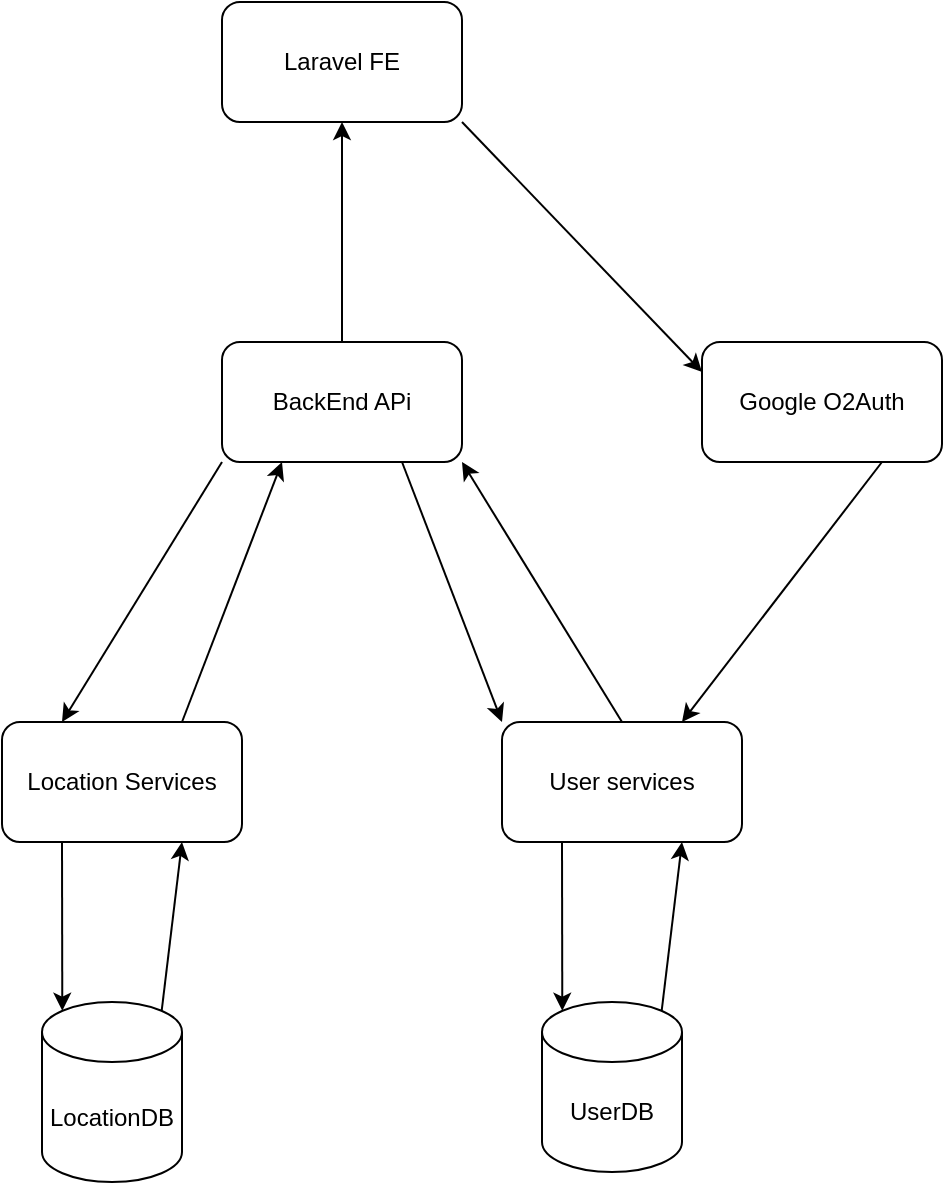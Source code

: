 <mxfile version="20.0.1" type="device"><diagram id="lGNGHo5Z7xTpdmdCHTCW" name="Page-1"><mxGraphModel dx="1422" dy="804" grid="1" gridSize="10" guides="1" tooltips="1" connect="1" arrows="1" fold="1" page="1" pageScale="1" pageWidth="827" pageHeight="1169" math="0" shadow="0"><root><mxCell id="0"/><mxCell id="1" parent="0"/><mxCell id="YLoFFUZg1ODngAt_IAqU-1" value="BackEnd APi" style="rounded=1;whiteSpace=wrap;html=1;" vertex="1" parent="1"><mxGeometry x="330" y="190" width="120" height="60" as="geometry"/></mxCell><mxCell id="YLoFFUZg1ODngAt_IAqU-2" value="Location Services" style="rounded=1;whiteSpace=wrap;html=1;" vertex="1" parent="1"><mxGeometry x="220" y="380" width="120" height="60" as="geometry"/></mxCell><mxCell id="YLoFFUZg1ODngAt_IAqU-3" value="LocationDB" style="shape=cylinder3;whiteSpace=wrap;html=1;boundedLbl=1;backgroundOutline=1;size=15;" vertex="1" parent="1"><mxGeometry x="240" y="520" width="70" height="90" as="geometry"/></mxCell><mxCell id="YLoFFUZg1ODngAt_IAqU-4" value="" style="endArrow=classic;html=1;rounded=0;exitX=0;exitY=1;exitDx=0;exitDy=0;entryX=0.25;entryY=0;entryDx=0;entryDy=0;" edge="1" parent="1" source="YLoFFUZg1ODngAt_IAqU-1" target="YLoFFUZg1ODngAt_IAqU-2"><mxGeometry width="50" height="50" relative="1" as="geometry"><mxPoint x="460" y="350" as="sourcePoint"/><mxPoint x="510" y="300" as="targetPoint"/></mxGeometry></mxCell><mxCell id="YLoFFUZg1ODngAt_IAqU-5" value="" style="endArrow=classic;html=1;rounded=0;exitX=0.25;exitY=1;exitDx=0;exitDy=0;entryX=0.145;entryY=0;entryDx=0;entryDy=4.35;entryPerimeter=0;" edge="1" parent="1" source="YLoFFUZg1ODngAt_IAqU-2" target="YLoFFUZg1ODngAt_IAqU-3"><mxGeometry width="50" height="50" relative="1" as="geometry"><mxPoint x="310" y="520" as="sourcePoint"/><mxPoint x="360" y="470" as="targetPoint"/></mxGeometry></mxCell><mxCell id="YLoFFUZg1ODngAt_IAqU-6" value="" style="endArrow=classic;html=1;rounded=0;exitX=0.855;exitY=0;exitDx=0;exitDy=4.35;exitPerimeter=0;entryX=0.75;entryY=1;entryDx=0;entryDy=0;" edge="1" parent="1" source="YLoFFUZg1ODngAt_IAqU-3" target="YLoFFUZg1ODngAt_IAqU-2"><mxGeometry width="50" height="50" relative="1" as="geometry"><mxPoint x="330" y="520" as="sourcePoint"/><mxPoint x="380" y="470" as="targetPoint"/></mxGeometry></mxCell><mxCell id="YLoFFUZg1ODngAt_IAqU-7" value="" style="endArrow=classic;html=1;rounded=0;exitX=0.75;exitY=0;exitDx=0;exitDy=0;entryX=0.25;entryY=1;entryDx=0;entryDy=0;" edge="1" parent="1" source="YLoFFUZg1ODngAt_IAqU-2" target="YLoFFUZg1ODngAt_IAqU-1"><mxGeometry width="50" height="50" relative="1" as="geometry"><mxPoint x="360" y="390" as="sourcePoint"/><mxPoint x="410" y="340" as="targetPoint"/></mxGeometry></mxCell><mxCell id="YLoFFUZg1ODngAt_IAqU-8" value="" style="endArrow=classic;html=1;rounded=0;exitX=0.5;exitY=0;exitDx=0;exitDy=0;" edge="1" parent="1" source="YLoFFUZg1ODngAt_IAqU-1"><mxGeometry width="50" height="50" relative="1" as="geometry"><mxPoint x="390" y="160" as="sourcePoint"/><mxPoint x="390" y="80" as="targetPoint"/></mxGeometry></mxCell><mxCell id="YLoFFUZg1ODngAt_IAqU-9" value="Laravel FE" style="rounded=1;whiteSpace=wrap;html=1;" vertex="1" parent="1"><mxGeometry x="330" y="20" width="120" height="60" as="geometry"/></mxCell><mxCell id="YLoFFUZg1ODngAt_IAqU-10" value="User services" style="rounded=1;whiteSpace=wrap;html=1;" vertex="1" parent="1"><mxGeometry x="470" y="380" width="120" height="60" as="geometry"/></mxCell><mxCell id="YLoFFUZg1ODngAt_IAqU-11" value="UserDB" style="shape=cylinder3;whiteSpace=wrap;html=1;boundedLbl=1;backgroundOutline=1;size=15;" vertex="1" parent="1"><mxGeometry x="490" y="520" width="70" height="85" as="geometry"/></mxCell><mxCell id="YLoFFUZg1ODngAt_IAqU-12" value="" style="endArrow=classic;html=1;rounded=0;exitX=0.855;exitY=0;exitDx=0;exitDy=4.35;exitPerimeter=0;entryX=0.75;entryY=1;entryDx=0;entryDy=0;" edge="1" parent="1" source="YLoFFUZg1ODngAt_IAqU-11" target="YLoFFUZg1ODngAt_IAqU-10"><mxGeometry width="50" height="50" relative="1" as="geometry"><mxPoint x="620" y="550" as="sourcePoint"/><mxPoint x="670" y="500" as="targetPoint"/></mxGeometry></mxCell><mxCell id="YLoFFUZg1ODngAt_IAqU-13" value="" style="endArrow=classic;html=1;rounded=0;exitX=1;exitY=1;exitDx=0;exitDy=0;entryX=0;entryY=0.25;entryDx=0;entryDy=0;" edge="1" parent="1" source="YLoFFUZg1ODngAt_IAqU-9" target="YLoFFUZg1ODngAt_IAqU-14"><mxGeometry width="50" height="50" relative="1" as="geometry"><mxPoint x="630" y="540" as="sourcePoint"/><mxPoint x="590" y="290" as="targetPoint"/></mxGeometry></mxCell><mxCell id="YLoFFUZg1ODngAt_IAqU-14" value="Google O2Auth" style="rounded=1;whiteSpace=wrap;html=1;" vertex="1" parent="1"><mxGeometry x="570" y="190" width="120" height="60" as="geometry"/></mxCell><mxCell id="YLoFFUZg1ODngAt_IAqU-15" value="" style="endArrow=classic;html=1;rounded=0;exitX=0.75;exitY=1;exitDx=0;exitDy=0;entryX=0.75;entryY=0;entryDx=0;entryDy=0;" edge="1" parent="1" source="YLoFFUZg1ODngAt_IAqU-14" target="YLoFFUZg1ODngAt_IAqU-10"><mxGeometry width="50" height="50" relative="1" as="geometry"><mxPoint x="670" y="330" as="sourcePoint"/><mxPoint x="720" y="280" as="targetPoint"/></mxGeometry></mxCell><mxCell id="YLoFFUZg1ODngAt_IAqU-16" value="" style="endArrow=classic;html=1;rounded=0;exitX=0.25;exitY=1;exitDx=0;exitDy=0;entryX=0.145;entryY=0;entryDx=0;entryDy=4.35;entryPerimeter=0;" edge="1" parent="1" source="YLoFFUZg1ODngAt_IAqU-10" target="YLoFFUZg1ODngAt_IAqU-11"><mxGeometry width="50" height="50" relative="1" as="geometry"><mxPoint x="480" y="450" as="sourcePoint"/><mxPoint x="560" y="470" as="targetPoint"/></mxGeometry></mxCell><mxCell id="YLoFFUZg1ODngAt_IAqU-17" value="" style="endArrow=classic;html=1;rounded=0;exitX=0.5;exitY=0;exitDx=0;exitDy=0;entryX=1;entryY=1;entryDx=0;entryDy=0;" edge="1" parent="1" source="YLoFFUZg1ODngAt_IAqU-10" target="YLoFFUZg1ODngAt_IAqU-1"><mxGeometry width="50" height="50" relative="1" as="geometry"><mxPoint x="500" y="320" as="sourcePoint"/><mxPoint x="550" y="270" as="targetPoint"/></mxGeometry></mxCell><mxCell id="YLoFFUZg1ODngAt_IAqU-18" value="" style="endArrow=classic;html=1;rounded=0;exitX=0.75;exitY=1;exitDx=0;exitDy=0;entryX=0;entryY=0;entryDx=0;entryDy=0;" edge="1" parent="1" source="YLoFFUZg1ODngAt_IAqU-1" target="YLoFFUZg1ODngAt_IAqU-10"><mxGeometry width="50" height="50" relative="1" as="geometry"><mxPoint x="430" y="320" as="sourcePoint"/><mxPoint x="590" y="250" as="targetPoint"/></mxGeometry></mxCell></root></mxGraphModel></diagram></mxfile>